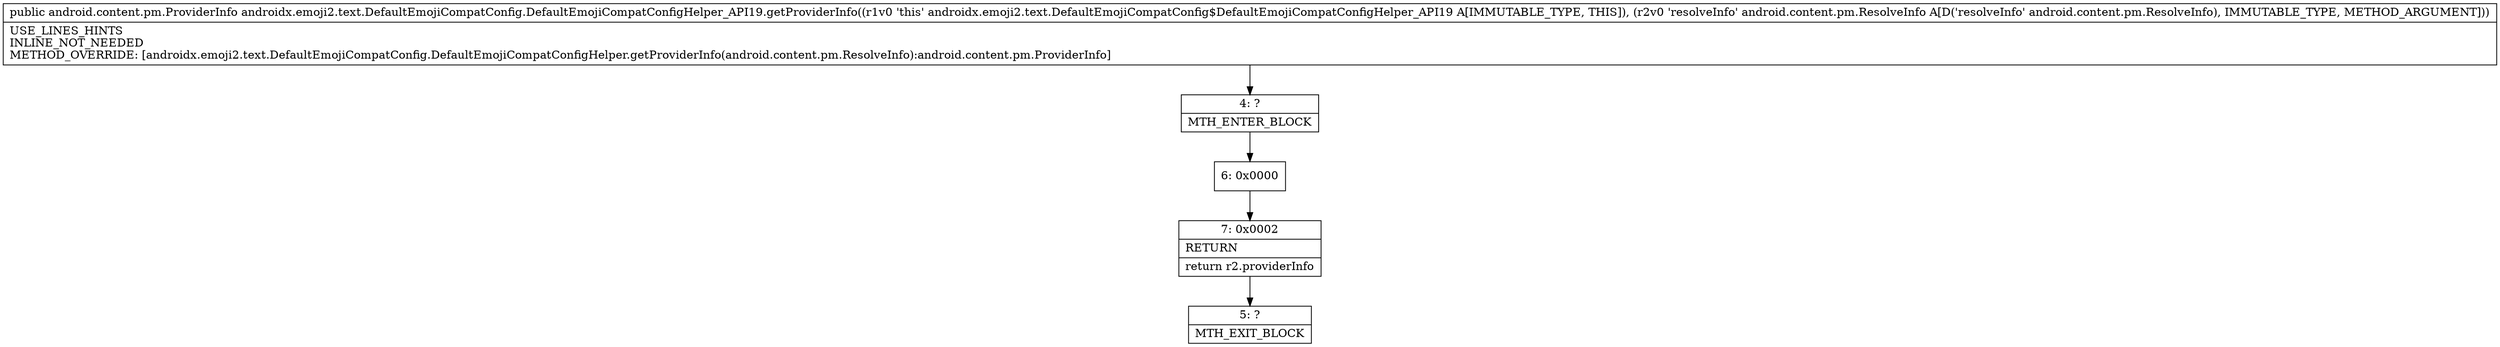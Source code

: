digraph "CFG forandroidx.emoji2.text.DefaultEmojiCompatConfig.DefaultEmojiCompatConfigHelper_API19.getProviderInfo(Landroid\/content\/pm\/ResolveInfo;)Landroid\/content\/pm\/ProviderInfo;" {
Node_4 [shape=record,label="{4\:\ ?|MTH_ENTER_BLOCK\l}"];
Node_6 [shape=record,label="{6\:\ 0x0000}"];
Node_7 [shape=record,label="{7\:\ 0x0002|RETURN\l|return r2.providerInfo\l}"];
Node_5 [shape=record,label="{5\:\ ?|MTH_EXIT_BLOCK\l}"];
MethodNode[shape=record,label="{public android.content.pm.ProviderInfo androidx.emoji2.text.DefaultEmojiCompatConfig.DefaultEmojiCompatConfigHelper_API19.getProviderInfo((r1v0 'this' androidx.emoji2.text.DefaultEmojiCompatConfig$DefaultEmojiCompatConfigHelper_API19 A[IMMUTABLE_TYPE, THIS]), (r2v0 'resolveInfo' android.content.pm.ResolveInfo A[D('resolveInfo' android.content.pm.ResolveInfo), IMMUTABLE_TYPE, METHOD_ARGUMENT]))  | USE_LINES_HINTS\lINLINE_NOT_NEEDED\lMETHOD_OVERRIDE: [androidx.emoji2.text.DefaultEmojiCompatConfig.DefaultEmojiCompatConfigHelper.getProviderInfo(android.content.pm.ResolveInfo):android.content.pm.ProviderInfo]\l}"];
MethodNode -> Node_4;Node_4 -> Node_6;
Node_6 -> Node_7;
Node_7 -> Node_5;
}

